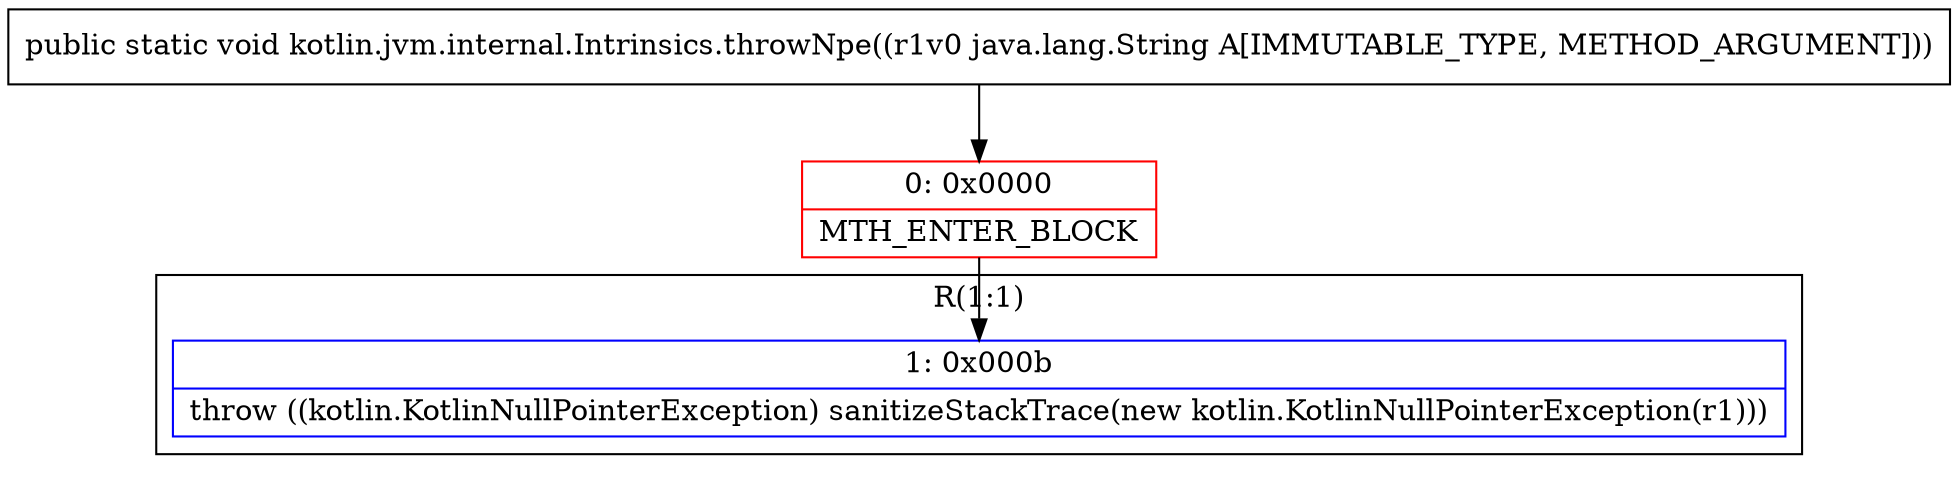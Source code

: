 digraph "CFG forkotlin.jvm.internal.Intrinsics.throwNpe(Ljava\/lang\/String;)V" {
subgraph cluster_Region_654064755 {
label = "R(1:1)";
node [shape=record,color=blue];
Node_1 [shape=record,label="{1\:\ 0x000b|throw ((kotlin.KotlinNullPointerException) sanitizeStackTrace(new kotlin.KotlinNullPointerException(r1)))\l}"];
}
Node_0 [shape=record,color=red,label="{0\:\ 0x0000|MTH_ENTER_BLOCK\l}"];
MethodNode[shape=record,label="{public static void kotlin.jvm.internal.Intrinsics.throwNpe((r1v0 java.lang.String A[IMMUTABLE_TYPE, METHOD_ARGUMENT])) }"];
MethodNode -> Node_0;
Node_0 -> Node_1;
}

